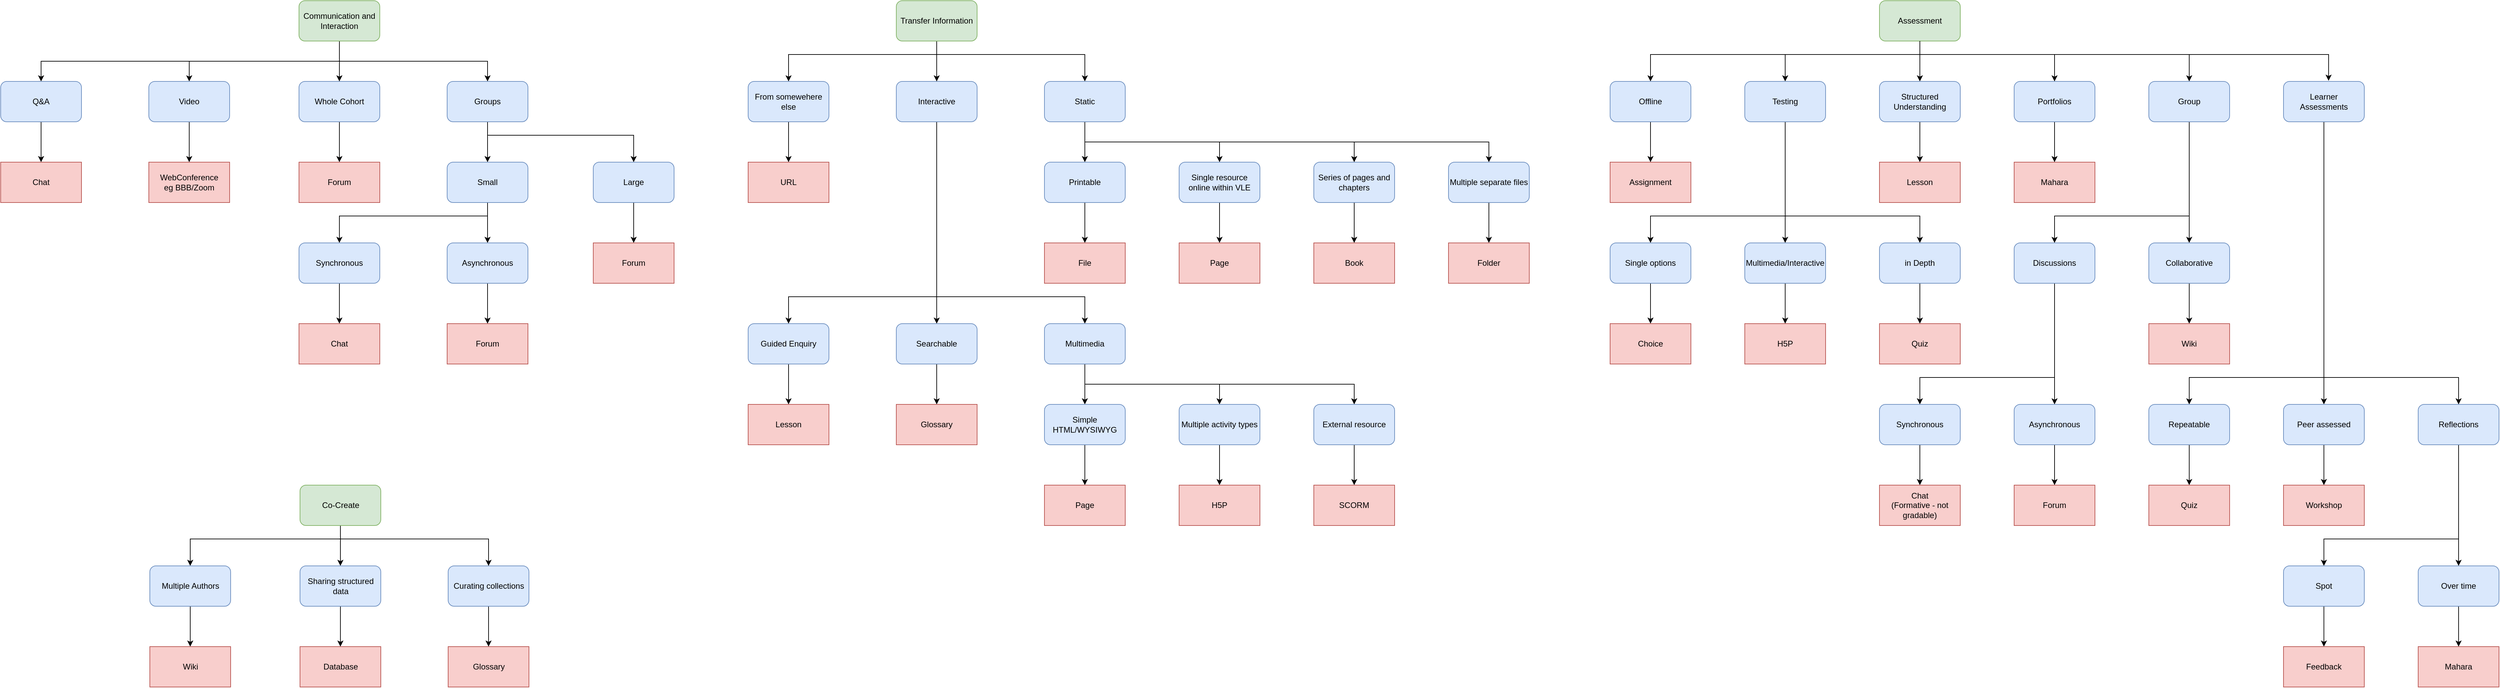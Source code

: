 <mxfile version="13.10.3" type="device"><diagram id="caxGBnw3Au_7Q0KF0SKI" name="Page-1"><mxGraphModel dx="3076" dy="767" grid="1" gridSize="10" guides="1" tooltips="1" connect="1" arrows="1" fold="1" page="1" pageScale="1" pageWidth="827" pageHeight="1169" math="0" shadow="0"><root><mxCell id="0"/><mxCell id="1" parent="0"/><mxCell id="j519aYbgZ7a0Gt_7eWzc-16" style="edgeStyle=orthogonalEdgeStyle;rounded=0;orthogonalLoop=1;jettySize=auto;html=1;exitX=0.5;exitY=1;exitDx=0;exitDy=0;startArrow=none;startFill=0;" parent="1" source="j519aYbgZ7a0Gt_7eWzc-1" target="j519aYbgZ7a0Gt_7eWzc-7" edge="1"><mxGeometry relative="1" as="geometry"><Array as="points"><mxPoint x="120" y="120"/><mxPoint x="340" y="120"/></Array></mxGeometry></mxCell><mxCell id="j519aYbgZ7a0Gt_7eWzc-1" value="Transfer Information" style="rounded=1;whiteSpace=wrap;html=1;fillColor=#d5e8d4;strokeColor=#82b366;" parent="1" vertex="1"><mxGeometry x="60" y="40" width="120" height="60" as="geometry"/></mxCell><mxCell id="QHvUVl3oAz6HZkV9klLc-1" style="edgeStyle=orthogonalEdgeStyle;rounded=0;orthogonalLoop=1;jettySize=auto;html=1;exitX=0.5;exitY=1;exitDx=0;exitDy=0;entryX=0.5;entryY=0;entryDx=0;entryDy=0;" edge="1" parent="1" source="j519aYbgZ7a0Gt_7eWzc-4" target="j519aYbgZ7a0Gt_7eWzc-91"><mxGeometry relative="1" as="geometry"/></mxCell><mxCell id="j519aYbgZ7a0Gt_7eWzc-4" value="Assessment" style="rounded=1;whiteSpace=wrap;html=1;fillColor=#d5e8d4;strokeColor=#82b366;" parent="1" vertex="1"><mxGeometry x="1520" y="40" width="120" height="60" as="geometry"/></mxCell><mxCell id="j519aYbgZ7a0Gt_7eWzc-12" style="edgeStyle=orthogonalEdgeStyle;rounded=0;orthogonalLoop=1;jettySize=auto;html=1;exitX=0.5;exitY=0;exitDx=0;exitDy=0;entryX=0.5;entryY=0;entryDx=0;entryDy=0;startArrow=classic;startFill=1;" parent="1" source="j519aYbgZ7a0Gt_7eWzc-9" target="j519aYbgZ7a0Gt_7eWzc-10" edge="1"><mxGeometry relative="1" as="geometry"><Array as="points"><mxPoint x="-100" y="480"/><mxPoint x="120" y="480"/></Array></mxGeometry></mxCell><mxCell id="j519aYbgZ7a0Gt_7eWzc-13" style="edgeStyle=orthogonalEdgeStyle;rounded=0;orthogonalLoop=1;jettySize=auto;html=1;exitX=0.5;exitY=1;exitDx=0;exitDy=0;entryX=0.5;entryY=0;entryDx=0;entryDy=0;" parent="1" source="j519aYbgZ7a0Gt_7eWzc-5" target="j519aYbgZ7a0Gt_7eWzc-11" edge="1"><mxGeometry relative="1" as="geometry"><Array as="points"><mxPoint x="120" y="480"/><mxPoint x="340" y="480"/></Array></mxGeometry></mxCell><mxCell id="j519aYbgZ7a0Gt_7eWzc-5" value="Interactive" style="rounded=1;whiteSpace=wrap;html=1;fillColor=#dae8fc;strokeColor=#6c8ebf;" parent="1" vertex="1"><mxGeometry x="60" y="160" width="120" height="60" as="geometry"/></mxCell><mxCell id="j519aYbgZ7a0Gt_7eWzc-14" style="edgeStyle=orthogonalEdgeStyle;rounded=0;orthogonalLoop=1;jettySize=auto;html=1;exitX=0.5;exitY=1;exitDx=0;exitDy=0;entryX=0.5;entryY=0;entryDx=0;entryDy=0;" parent="1" source="j519aYbgZ7a0Gt_7eWzc-6" target="j519aYbgZ7a0Gt_7eWzc-8" edge="1"><mxGeometry relative="1" as="geometry"/></mxCell><mxCell id="j519aYbgZ7a0Gt_7eWzc-15" style="edgeStyle=orthogonalEdgeStyle;rounded=0;orthogonalLoop=1;jettySize=auto;html=1;exitX=0.5;exitY=0;exitDx=0;exitDy=0;entryX=0.5;entryY=0;entryDx=0;entryDy=0;startArrow=classic;startFill=1;" parent="1" source="j519aYbgZ7a0Gt_7eWzc-6" target="j519aYbgZ7a0Gt_7eWzc-5" edge="1"><mxGeometry relative="1" as="geometry"><Array as="points"><mxPoint x="-100" y="120"/><mxPoint x="120" y="120"/></Array></mxGeometry></mxCell><mxCell id="j519aYbgZ7a0Gt_7eWzc-6" value="From somewehere else" style="rounded=1;whiteSpace=wrap;html=1;fillColor=#dae8fc;strokeColor=#6c8ebf;" parent="1" vertex="1"><mxGeometry x="-160" y="160" width="120" height="60" as="geometry"/></mxCell><mxCell id="j519aYbgZ7a0Gt_7eWzc-40" style="edgeStyle=orthogonalEdgeStyle;rounded=0;orthogonalLoop=1;jettySize=auto;html=1;exitX=0.5;exitY=1;exitDx=0;exitDy=0;entryX=0.5;entryY=0;entryDx=0;entryDy=0;startArrow=none;startFill=0;" parent="1" source="j519aYbgZ7a0Gt_7eWzc-7" target="j519aYbgZ7a0Gt_7eWzc-32" edge="1"><mxGeometry relative="1" as="geometry"/></mxCell><mxCell id="j519aYbgZ7a0Gt_7eWzc-42" style="edgeStyle=orthogonalEdgeStyle;rounded=0;orthogonalLoop=1;jettySize=auto;html=1;exitX=0.5;exitY=1;exitDx=0;exitDy=0;entryX=0.5;entryY=0;entryDx=0;entryDy=0;startArrow=none;startFill=0;" parent="1" source="j519aYbgZ7a0Gt_7eWzc-7" target="j519aYbgZ7a0Gt_7eWzc-35" edge="1"><mxGeometry relative="1" as="geometry"/></mxCell><mxCell id="j519aYbgZ7a0Gt_7eWzc-7" value="Static" style="rounded=1;whiteSpace=wrap;html=1;fillColor=#dae8fc;strokeColor=#6c8ebf;" parent="1" vertex="1"><mxGeometry x="280" y="160" width="120" height="60" as="geometry"/></mxCell><mxCell id="j519aYbgZ7a0Gt_7eWzc-8" value="URL" style="rounded=0;whiteSpace=wrap;html=1;fillColor=#f8cecc;strokeColor=#b85450;" parent="1" vertex="1"><mxGeometry x="-160" y="280" width="120" height="60" as="geometry"/></mxCell><mxCell id="j519aYbgZ7a0Gt_7eWzc-25" style="edgeStyle=orthogonalEdgeStyle;rounded=0;orthogonalLoop=1;jettySize=auto;html=1;exitX=0.5;exitY=1;exitDx=0;exitDy=0;entryX=0.5;entryY=0;entryDx=0;entryDy=0;startArrow=none;startFill=0;" parent="1" source="j519aYbgZ7a0Gt_7eWzc-9" target="j519aYbgZ7a0Gt_7eWzc-17" edge="1"><mxGeometry relative="1" as="geometry"/></mxCell><mxCell id="j519aYbgZ7a0Gt_7eWzc-9" value="Guided Enquiry" style="rounded=1;whiteSpace=wrap;html=1;fillColor=#dae8fc;strokeColor=#6c8ebf;" parent="1" vertex="1"><mxGeometry x="-160" y="520" width="120" height="60" as="geometry"/></mxCell><mxCell id="j519aYbgZ7a0Gt_7eWzc-26" style="edgeStyle=orthogonalEdgeStyle;rounded=0;orthogonalLoop=1;jettySize=auto;html=1;exitX=0.5;exitY=1;exitDx=0;exitDy=0;entryX=0.5;entryY=0;entryDx=0;entryDy=0;startArrow=none;startFill=0;" parent="1" source="j519aYbgZ7a0Gt_7eWzc-10" target="j519aYbgZ7a0Gt_7eWzc-18" edge="1"><mxGeometry relative="1" as="geometry"/></mxCell><mxCell id="j519aYbgZ7a0Gt_7eWzc-10" value="Searchable" style="rounded=1;whiteSpace=wrap;html=1;fillColor=#dae8fc;strokeColor=#6c8ebf;" parent="1" vertex="1"><mxGeometry x="60" y="520" width="120" height="60" as="geometry"/></mxCell><mxCell id="j519aYbgZ7a0Gt_7eWzc-27" style="edgeStyle=orthogonalEdgeStyle;rounded=0;orthogonalLoop=1;jettySize=auto;html=1;exitX=0.5;exitY=1;exitDx=0;exitDy=0;entryX=0.5;entryY=0;entryDx=0;entryDy=0;startArrow=none;startFill=0;" parent="1" source="j519aYbgZ7a0Gt_7eWzc-11" target="j519aYbgZ7a0Gt_7eWzc-21" edge="1"><mxGeometry relative="1" as="geometry"/></mxCell><mxCell id="j519aYbgZ7a0Gt_7eWzc-28" style="edgeStyle=orthogonalEdgeStyle;rounded=0;orthogonalLoop=1;jettySize=auto;html=1;exitX=0.5;exitY=0;exitDx=0;exitDy=0;entryX=0.5;entryY=0;entryDx=0;entryDy=0;startArrow=classic;startFill=1;" parent="1" source="j519aYbgZ7a0Gt_7eWzc-19" target="j519aYbgZ7a0Gt_7eWzc-20" edge="1"><mxGeometry relative="1" as="geometry"><Array as="points"><mxPoint x="340" y="610"/><mxPoint x="540" y="610"/></Array></mxGeometry></mxCell><mxCell id="j519aYbgZ7a0Gt_7eWzc-11" value="Multimedia" style="rounded=1;whiteSpace=wrap;html=1;fillColor=#dae8fc;strokeColor=#6c8ebf;" parent="1" vertex="1"><mxGeometry x="280" y="520" width="120" height="60" as="geometry"/></mxCell><mxCell id="j519aYbgZ7a0Gt_7eWzc-17" value="Lesson" style="rounded=0;whiteSpace=wrap;html=1;fillColor=#f8cecc;strokeColor=#b85450;" parent="1" vertex="1"><mxGeometry x="-160" y="640" width="120" height="60" as="geometry"/></mxCell><mxCell id="j519aYbgZ7a0Gt_7eWzc-18" value="Glossary" style="rounded=0;whiteSpace=wrap;html=1;fillColor=#f8cecc;strokeColor=#b85450;" parent="1" vertex="1"><mxGeometry x="60" y="640" width="120" height="60" as="geometry"/></mxCell><mxCell id="j519aYbgZ7a0Gt_7eWzc-29" style="edgeStyle=orthogonalEdgeStyle;rounded=0;orthogonalLoop=1;jettySize=auto;html=1;exitX=0.5;exitY=1;exitDx=0;exitDy=0;entryX=0.5;entryY=0;entryDx=0;entryDy=0;startArrow=none;startFill=0;" parent="1" source="j519aYbgZ7a0Gt_7eWzc-19" target="j519aYbgZ7a0Gt_7eWzc-23" edge="1"><mxGeometry relative="1" as="geometry"/></mxCell><mxCell id="j519aYbgZ7a0Gt_7eWzc-19" value="Simple HTML/WYSIWYG" style="rounded=1;whiteSpace=wrap;html=1;fillColor=#dae8fc;strokeColor=#6c8ebf;" parent="1" vertex="1"><mxGeometry x="280" y="640" width="120" height="60" as="geometry"/></mxCell><mxCell id="j519aYbgZ7a0Gt_7eWzc-30" style="edgeStyle=orthogonalEdgeStyle;rounded=0;orthogonalLoop=1;jettySize=auto;html=1;exitX=0.5;exitY=1;exitDx=0;exitDy=0;entryX=0.5;entryY=0;entryDx=0;entryDy=0;startArrow=none;startFill=0;" parent="1" source="j519aYbgZ7a0Gt_7eWzc-20" target="j519aYbgZ7a0Gt_7eWzc-24" edge="1"><mxGeometry relative="1" as="geometry"/></mxCell><mxCell id="j519aYbgZ7a0Gt_7eWzc-20" value="Multiple activity types" style="rounded=1;whiteSpace=wrap;html=1;fillColor=#dae8fc;strokeColor=#6c8ebf;" parent="1" vertex="1"><mxGeometry x="480" y="640" width="120" height="60" as="geometry"/></mxCell><mxCell id="j519aYbgZ7a0Gt_7eWzc-31" style="edgeStyle=orthogonalEdgeStyle;rounded=0;orthogonalLoop=1;jettySize=auto;html=1;exitX=0.5;exitY=1;exitDx=0;exitDy=0;entryX=0.5;entryY=0;entryDx=0;entryDy=0;startArrow=none;startFill=0;" parent="1" source="j519aYbgZ7a0Gt_7eWzc-21" target="j519aYbgZ7a0Gt_7eWzc-22" edge="1"><mxGeometry relative="1" as="geometry"/></mxCell><mxCell id="j519aYbgZ7a0Gt_7eWzc-21" value="External resource" style="rounded=1;whiteSpace=wrap;html=1;fillColor=#dae8fc;strokeColor=#6c8ebf;" parent="1" vertex="1"><mxGeometry x="680" y="640" width="120" height="60" as="geometry"/></mxCell><mxCell id="j519aYbgZ7a0Gt_7eWzc-22" value="SCORM" style="rounded=0;whiteSpace=wrap;html=1;fillColor=#f8cecc;strokeColor=#b85450;" parent="1" vertex="1"><mxGeometry x="680" y="760" width="120" height="60" as="geometry"/></mxCell><mxCell id="j519aYbgZ7a0Gt_7eWzc-23" value="Page" style="rounded=0;whiteSpace=wrap;html=1;fillColor=#f8cecc;strokeColor=#b85450;" parent="1" vertex="1"><mxGeometry x="280" y="760" width="120" height="60" as="geometry"/></mxCell><mxCell id="j519aYbgZ7a0Gt_7eWzc-24" value="H5P" style="rounded=0;whiteSpace=wrap;html=1;fillColor=#f8cecc;strokeColor=#b85450;" parent="1" vertex="1"><mxGeometry x="480" y="760" width="120" height="60" as="geometry"/></mxCell><mxCell id="j519aYbgZ7a0Gt_7eWzc-41" style="edgeStyle=orthogonalEdgeStyle;rounded=0;orthogonalLoop=1;jettySize=auto;html=1;exitX=0.5;exitY=1;exitDx=0;exitDy=0;entryX=0.5;entryY=0;entryDx=0;entryDy=0;startArrow=none;startFill=0;" parent="1" source="j519aYbgZ7a0Gt_7eWzc-32" target="j519aYbgZ7a0Gt_7eWzc-36" edge="1"><mxGeometry relative="1" as="geometry"/></mxCell><mxCell id="j519aYbgZ7a0Gt_7eWzc-32" value="Printable" style="rounded=1;whiteSpace=wrap;html=1;fillColor=#dae8fc;strokeColor=#6c8ebf;" parent="1" vertex="1"><mxGeometry x="280" y="280" width="120" height="60" as="geometry"/></mxCell><mxCell id="j519aYbgZ7a0Gt_7eWzc-43" style="edgeStyle=orthogonalEdgeStyle;rounded=0;orthogonalLoop=1;jettySize=auto;html=1;exitX=0.5;exitY=0;exitDx=0;exitDy=0;entryX=0.5;entryY=0;entryDx=0;entryDy=0;startArrow=classic;startFill=1;" parent="1" source="j519aYbgZ7a0Gt_7eWzc-33" target="j519aYbgZ7a0Gt_7eWzc-34" edge="1"><mxGeometry relative="1" as="geometry"><Array as="points"><mxPoint x="540" y="250"/><mxPoint x="740" y="250"/></Array></mxGeometry></mxCell><mxCell id="j519aYbgZ7a0Gt_7eWzc-44" style="edgeStyle=orthogonalEdgeStyle;rounded=0;orthogonalLoop=1;jettySize=auto;html=1;exitX=0.5;exitY=1;exitDx=0;exitDy=0;entryX=0.5;entryY=0;entryDx=0;entryDy=0;startArrow=none;startFill=0;" parent="1" source="j519aYbgZ7a0Gt_7eWzc-33" target="j519aYbgZ7a0Gt_7eWzc-37" edge="1"><mxGeometry relative="1" as="geometry"/></mxCell><mxCell id="j519aYbgZ7a0Gt_7eWzc-33" value="Single resource online within VLE" style="rounded=1;whiteSpace=wrap;html=1;fillColor=#dae8fc;strokeColor=#6c8ebf;" parent="1" vertex="1"><mxGeometry x="480" y="280" width="120" height="60" as="geometry"/></mxCell><mxCell id="j519aYbgZ7a0Gt_7eWzc-45" style="edgeStyle=orthogonalEdgeStyle;rounded=0;orthogonalLoop=1;jettySize=auto;html=1;exitX=0.5;exitY=1;exitDx=0;exitDy=0;entryX=0.5;entryY=0;entryDx=0;entryDy=0;startArrow=none;startFill=0;" parent="1" source="j519aYbgZ7a0Gt_7eWzc-34" target="j519aYbgZ7a0Gt_7eWzc-38" edge="1"><mxGeometry relative="1" as="geometry"/></mxCell><mxCell id="j519aYbgZ7a0Gt_7eWzc-34" value="Series of pages and chapters" style="rounded=1;whiteSpace=wrap;html=1;fillColor=#dae8fc;strokeColor=#6c8ebf;" parent="1" vertex="1"><mxGeometry x="680" y="280" width="120" height="60" as="geometry"/></mxCell><mxCell id="j519aYbgZ7a0Gt_7eWzc-46" style="edgeStyle=orthogonalEdgeStyle;rounded=0;orthogonalLoop=1;jettySize=auto;html=1;exitX=0.5;exitY=1;exitDx=0;exitDy=0;entryX=0.5;entryY=0;entryDx=0;entryDy=0;startArrow=none;startFill=0;" parent="1" source="j519aYbgZ7a0Gt_7eWzc-35" target="j519aYbgZ7a0Gt_7eWzc-39" edge="1"><mxGeometry relative="1" as="geometry"/></mxCell><mxCell id="j519aYbgZ7a0Gt_7eWzc-35" value="Multiple separate files" style="rounded=1;whiteSpace=wrap;html=1;fillColor=#dae8fc;strokeColor=#6c8ebf;" parent="1" vertex="1"><mxGeometry x="880" y="280" width="120" height="60" as="geometry"/></mxCell><mxCell id="j519aYbgZ7a0Gt_7eWzc-36" value="File" style="rounded=0;whiteSpace=wrap;html=1;fillColor=#f8cecc;strokeColor=#b85450;" parent="1" vertex="1"><mxGeometry x="280" y="400" width="120" height="60" as="geometry"/></mxCell><mxCell id="j519aYbgZ7a0Gt_7eWzc-37" value="Page" style="rounded=0;whiteSpace=wrap;html=1;fillColor=#f8cecc;strokeColor=#b85450;" parent="1" vertex="1"><mxGeometry x="480" y="400" width="120" height="60" as="geometry"/></mxCell><mxCell id="j519aYbgZ7a0Gt_7eWzc-38" value="Book" style="rounded=0;whiteSpace=wrap;html=1;fillColor=#f8cecc;strokeColor=#b85450;" parent="1" vertex="1"><mxGeometry x="680" y="400" width="120" height="60" as="geometry"/></mxCell><mxCell id="j519aYbgZ7a0Gt_7eWzc-39" value="Folder" style="rounded=0;whiteSpace=wrap;html=1;fillColor=#f8cecc;strokeColor=#b85450;" parent="1" vertex="1"><mxGeometry x="880" y="400" width="120" height="60" as="geometry"/></mxCell><mxCell id="j519aYbgZ7a0Gt_7eWzc-73" style="edgeStyle=orthogonalEdgeStyle;rounded=0;orthogonalLoop=1;jettySize=auto;html=1;exitX=0.5;exitY=1;exitDx=0;exitDy=0;entryX=0.5;entryY=0;entryDx=0;entryDy=0;startArrow=none;startFill=0;" parent="1" source="j519aYbgZ7a0Gt_7eWzc-47" target="j519aYbgZ7a0Gt_7eWzc-51" edge="1"><mxGeometry relative="1" as="geometry"/></mxCell><mxCell id="j519aYbgZ7a0Gt_7eWzc-74" style="edgeStyle=orthogonalEdgeStyle;rounded=0;orthogonalLoop=1;jettySize=auto;html=1;exitX=0.25;exitY=1;exitDx=0;exitDy=0;entryX=0.5;entryY=0;entryDx=0;entryDy=0;startArrow=none;startFill=0;" parent="1" source="j519aYbgZ7a0Gt_7eWzc-47" target="j519aYbgZ7a0Gt_7eWzc-48" edge="1"><mxGeometry relative="1" as="geometry"><Array as="points"><mxPoint x="-767" y="100"/><mxPoint x="-767" y="130"/><mxPoint x="-547" y="130"/></Array></mxGeometry></mxCell><mxCell id="j519aYbgZ7a0Gt_7eWzc-47" value="Communication and Interaction" style="rounded=1;whiteSpace=wrap;html=1;fillColor=#d5e8d4;strokeColor=#82b366;" parent="1" vertex="1"><mxGeometry x="-827" y="40" width="120" height="60" as="geometry"/></mxCell><mxCell id="j519aYbgZ7a0Gt_7eWzc-62" style="edgeStyle=orthogonalEdgeStyle;rounded=0;orthogonalLoop=1;jettySize=auto;html=1;exitX=0.5;exitY=1;exitDx=0;exitDy=0;entryX=0.5;entryY=0;entryDx=0;entryDy=0;startArrow=none;startFill=0;" parent="1" source="j519aYbgZ7a0Gt_7eWzc-48" target="j519aYbgZ7a0Gt_7eWzc-52" edge="1"><mxGeometry relative="1" as="geometry"/></mxCell><mxCell id="j519aYbgZ7a0Gt_7eWzc-63" style="edgeStyle=orthogonalEdgeStyle;rounded=0;orthogonalLoop=1;jettySize=auto;html=1;exitX=0.25;exitY=1;exitDx=0;exitDy=0;entryX=0.5;entryY=0;entryDx=0;entryDy=0;startArrow=none;startFill=0;" parent="1" source="j519aYbgZ7a0Gt_7eWzc-48" target="j519aYbgZ7a0Gt_7eWzc-53" edge="1"><mxGeometry relative="1" as="geometry"><Array as="points"><mxPoint x="-547" y="220"/><mxPoint x="-547" y="240"/><mxPoint x="-330" y="240"/></Array></mxGeometry></mxCell><mxCell id="j519aYbgZ7a0Gt_7eWzc-48" value="Groups" style="rounded=1;whiteSpace=wrap;html=1;fillColor=#dae8fc;strokeColor=#6c8ebf;" parent="1" vertex="1"><mxGeometry x="-607" y="160" width="120" height="60" as="geometry"/></mxCell><mxCell id="j519aYbgZ7a0Gt_7eWzc-65" style="edgeStyle=orthogonalEdgeStyle;rounded=0;orthogonalLoop=1;jettySize=auto;html=1;exitX=0.5;exitY=1;exitDx=0;exitDy=0;entryX=0.5;entryY=0;entryDx=0;entryDy=0;startArrow=none;startFill=0;" parent="1" source="j519aYbgZ7a0Gt_7eWzc-49" target="j519aYbgZ7a0Gt_7eWzc-64" edge="1"><mxGeometry relative="1" as="geometry"/></mxCell><mxCell id="j519aYbgZ7a0Gt_7eWzc-49" value="Whole Cohort" style="rounded=1;whiteSpace=wrap;html=1;fillColor=#dae8fc;strokeColor=#6c8ebf;" parent="1" vertex="1"><mxGeometry x="-827" y="160" width="120" height="60" as="geometry"/></mxCell><mxCell id="j519aYbgZ7a0Gt_7eWzc-72" style="edgeStyle=orthogonalEdgeStyle;rounded=0;orthogonalLoop=1;jettySize=auto;html=1;exitX=0.5;exitY=1;exitDx=0;exitDy=0;startArrow=none;startFill=0;" parent="1" source="j519aYbgZ7a0Gt_7eWzc-50" target="j519aYbgZ7a0Gt_7eWzc-71" edge="1"><mxGeometry relative="1" as="geometry"/></mxCell><mxCell id="j519aYbgZ7a0Gt_7eWzc-75" style="edgeStyle=orthogonalEdgeStyle;rounded=0;orthogonalLoop=1;jettySize=auto;html=1;exitX=0.5;exitY=0;exitDx=0;exitDy=0;entryX=0.5;entryY=0;entryDx=0;entryDy=0;startArrow=classic;startFill=1;" parent="1" source="j519aYbgZ7a0Gt_7eWzc-50" target="j519aYbgZ7a0Gt_7eWzc-49" edge="1"><mxGeometry relative="1" as="geometry"><Array as="points"><mxPoint x="-990" y="130"/><mxPoint x="-767" y="130"/></Array></mxGeometry></mxCell><mxCell id="j519aYbgZ7a0Gt_7eWzc-50" value="Video" style="rounded=1;whiteSpace=wrap;html=1;fillColor=#dae8fc;strokeColor=#6c8ebf;" parent="1" vertex="1"><mxGeometry x="-1050" y="160" width="120" height="60" as="geometry"/></mxCell><mxCell id="j519aYbgZ7a0Gt_7eWzc-69" style="edgeStyle=orthogonalEdgeStyle;rounded=0;orthogonalLoop=1;jettySize=auto;html=1;exitX=0.5;exitY=1;exitDx=0;exitDy=0;entryX=0.5;entryY=0;entryDx=0;entryDy=0;startArrow=none;startFill=0;" parent="1" source="j519aYbgZ7a0Gt_7eWzc-51" target="j519aYbgZ7a0Gt_7eWzc-68" edge="1"><mxGeometry relative="1" as="geometry"/></mxCell><mxCell id="j519aYbgZ7a0Gt_7eWzc-51" value="Q&amp;amp;A" style="rounded=1;whiteSpace=wrap;html=1;fillColor=#dae8fc;strokeColor=#6c8ebf;" parent="1" vertex="1"><mxGeometry x="-1270" y="160" width="120" height="60" as="geometry"/></mxCell><mxCell id="j519aYbgZ7a0Gt_7eWzc-60" style="edgeStyle=orthogonalEdgeStyle;rounded=0;orthogonalLoop=1;jettySize=auto;html=1;exitX=0.5;exitY=1;exitDx=0;exitDy=0;entryX=0.5;entryY=0;entryDx=0;entryDy=0;startArrow=none;startFill=0;" parent="1" source="j519aYbgZ7a0Gt_7eWzc-52" target="j519aYbgZ7a0Gt_7eWzc-55" edge="1"><mxGeometry relative="1" as="geometry"><Array as="points"><mxPoint x="-547" y="360"/><mxPoint x="-767" y="360"/></Array></mxGeometry></mxCell><mxCell id="j519aYbgZ7a0Gt_7eWzc-61" style="edgeStyle=orthogonalEdgeStyle;rounded=0;orthogonalLoop=1;jettySize=auto;html=1;exitX=0.75;exitY=1;exitDx=0;exitDy=0;entryX=0.5;entryY=0;entryDx=0;entryDy=0;startArrow=none;startFill=0;" parent="1" source="j519aYbgZ7a0Gt_7eWzc-52" target="j519aYbgZ7a0Gt_7eWzc-54" edge="1"><mxGeometry relative="1" as="geometry"><Array as="points"><mxPoint x="-547" y="340"/></Array></mxGeometry></mxCell><mxCell id="j519aYbgZ7a0Gt_7eWzc-52" value="Small" style="rounded=1;whiteSpace=wrap;html=1;fillColor=#dae8fc;strokeColor=#6c8ebf;" parent="1" vertex="1"><mxGeometry x="-607" y="280" width="120" height="60" as="geometry"/></mxCell><mxCell id="j519aYbgZ7a0Gt_7eWzc-67" style="edgeStyle=orthogonalEdgeStyle;rounded=0;orthogonalLoop=1;jettySize=auto;html=1;exitX=0.5;exitY=1;exitDx=0;exitDy=0;entryX=0.5;entryY=0;entryDx=0;entryDy=0;startArrow=none;startFill=0;" parent="1" source="j519aYbgZ7a0Gt_7eWzc-53" target="j519aYbgZ7a0Gt_7eWzc-66" edge="1"><mxGeometry relative="1" as="geometry"/></mxCell><mxCell id="j519aYbgZ7a0Gt_7eWzc-53" value="Large" style="rounded=1;whiteSpace=wrap;html=1;fillColor=#dae8fc;strokeColor=#6c8ebf;" parent="1" vertex="1"><mxGeometry x="-390" y="280" width="120" height="60" as="geometry"/></mxCell><mxCell id="j519aYbgZ7a0Gt_7eWzc-59" style="edgeStyle=orthogonalEdgeStyle;rounded=0;orthogonalLoop=1;jettySize=auto;html=1;exitX=0.5;exitY=1;exitDx=0;exitDy=0;startArrow=none;startFill=0;" parent="1" source="j519aYbgZ7a0Gt_7eWzc-54" edge="1"><mxGeometry relative="1" as="geometry"><mxPoint x="-547" y="520" as="targetPoint"/></mxGeometry></mxCell><mxCell id="j519aYbgZ7a0Gt_7eWzc-54" value="Asynchronous" style="rounded=1;whiteSpace=wrap;html=1;fillColor=#dae8fc;strokeColor=#6c8ebf;" parent="1" vertex="1"><mxGeometry x="-607" y="400" width="120" height="60" as="geometry"/></mxCell><mxCell id="j519aYbgZ7a0Gt_7eWzc-76" style="edgeStyle=orthogonalEdgeStyle;rounded=0;orthogonalLoop=1;jettySize=auto;html=1;exitX=0.5;exitY=1;exitDx=0;exitDy=0;entryX=0.5;entryY=0;entryDx=0;entryDy=0;startArrow=none;startFill=0;" parent="1" source="j519aYbgZ7a0Gt_7eWzc-55" target="j519aYbgZ7a0Gt_7eWzc-57" edge="1"><mxGeometry relative="1" as="geometry"/></mxCell><mxCell id="j519aYbgZ7a0Gt_7eWzc-55" value="Synchronous" style="rounded=1;whiteSpace=wrap;html=1;fillColor=#dae8fc;strokeColor=#6c8ebf;" parent="1" vertex="1"><mxGeometry x="-827" y="400" width="120" height="60" as="geometry"/></mxCell><mxCell id="j519aYbgZ7a0Gt_7eWzc-56" value="Forum" style="rounded=0;whiteSpace=wrap;html=1;fillColor=#f8cecc;strokeColor=#b85450;" parent="1" vertex="1"><mxGeometry x="-607" y="520" width="120" height="60" as="geometry"/></mxCell><mxCell id="j519aYbgZ7a0Gt_7eWzc-57" value="Chat" style="rounded=0;whiteSpace=wrap;html=1;fillColor=#f8cecc;strokeColor=#b85450;" parent="1" vertex="1"><mxGeometry x="-827" y="520" width="120" height="60" as="geometry"/></mxCell><mxCell id="j519aYbgZ7a0Gt_7eWzc-64" value="Forum" style="rounded=0;whiteSpace=wrap;html=1;fillColor=#f8cecc;strokeColor=#b85450;" parent="1" vertex="1"><mxGeometry x="-827" y="280" width="120" height="60" as="geometry"/></mxCell><mxCell id="j519aYbgZ7a0Gt_7eWzc-66" value="Forum" style="rounded=0;whiteSpace=wrap;html=1;fillColor=#f8cecc;strokeColor=#b85450;" parent="1" vertex="1"><mxGeometry x="-390" y="400" width="120" height="60" as="geometry"/></mxCell><mxCell id="j519aYbgZ7a0Gt_7eWzc-68" value="Chat" style="rounded=0;whiteSpace=wrap;html=1;fillColor=#f8cecc;strokeColor=#b85450;" parent="1" vertex="1"><mxGeometry x="-1270" y="280" width="120" height="60" as="geometry"/></mxCell><mxCell id="j519aYbgZ7a0Gt_7eWzc-71" value="WebConference&lt;br&gt;eg BBB/Zoom" style="rounded=0;whiteSpace=wrap;html=1;fillColor=#f8cecc;strokeColor=#b85450;" parent="1" vertex="1"><mxGeometry x="-1050" y="280" width="120" height="60" as="geometry"/></mxCell><mxCell id="j519aYbgZ7a0Gt_7eWzc-84" style="edgeStyle=orthogonalEdgeStyle;rounded=0;orthogonalLoop=1;jettySize=auto;html=1;exitX=0.5;exitY=1;exitDx=0;exitDy=0;entryX=0.5;entryY=0;entryDx=0;entryDy=0;startArrow=none;startFill=0;" parent="1" source="j519aYbgZ7a0Gt_7eWzc-77" target="j519aYbgZ7a0Gt_7eWzc-79" edge="1"><mxGeometry relative="1" as="geometry"/></mxCell><mxCell id="j519aYbgZ7a0Gt_7eWzc-77" value="Co-Create" style="rounded=1;whiteSpace=wrap;html=1;fillColor=#d5e8d4;strokeColor=#82b366;" parent="1" vertex="1"><mxGeometry x="-825.5" y="760" width="120" height="60" as="geometry"/></mxCell><mxCell id="j519aYbgZ7a0Gt_7eWzc-88" style="edgeStyle=orthogonalEdgeStyle;rounded=0;orthogonalLoop=1;jettySize=auto;html=1;exitX=0.5;exitY=1;exitDx=0;exitDy=0;entryX=0.5;entryY=0;entryDx=0;entryDy=0;startArrow=none;startFill=0;" parent="1" source="j519aYbgZ7a0Gt_7eWzc-78" target="j519aYbgZ7a0Gt_7eWzc-83" edge="1"><mxGeometry relative="1" as="geometry"/></mxCell><mxCell id="j519aYbgZ7a0Gt_7eWzc-78" value="Curating collections" style="rounded=1;whiteSpace=wrap;html=1;fillColor=#dae8fc;strokeColor=#6c8ebf;" parent="1" vertex="1"><mxGeometry x="-605.5" y="880" width="120" height="60" as="geometry"/></mxCell><mxCell id="j519aYbgZ7a0Gt_7eWzc-87" style="edgeStyle=orthogonalEdgeStyle;rounded=0;orthogonalLoop=1;jettySize=auto;html=1;exitX=0.5;exitY=1;exitDx=0;exitDy=0;entryX=0.5;entryY=0;entryDx=0;entryDy=0;startArrow=none;startFill=0;" parent="1" source="j519aYbgZ7a0Gt_7eWzc-79" target="j519aYbgZ7a0Gt_7eWzc-81" edge="1"><mxGeometry relative="1" as="geometry"/></mxCell><mxCell id="j519aYbgZ7a0Gt_7eWzc-79" value="Sharing structured data" style="rounded=1;whiteSpace=wrap;html=1;fillColor=#dae8fc;strokeColor=#6c8ebf;" parent="1" vertex="1"><mxGeometry x="-825.5" y="880" width="120" height="60" as="geometry"/></mxCell><mxCell id="j519aYbgZ7a0Gt_7eWzc-85" style="edgeStyle=orthogonalEdgeStyle;rounded=0;orthogonalLoop=1;jettySize=auto;html=1;exitX=0.5;exitY=0;exitDx=0;exitDy=0;entryX=0.5;entryY=0;entryDx=0;entryDy=0;startArrow=classic;startFill=1;" parent="1" source="j519aYbgZ7a0Gt_7eWzc-80" target="j519aYbgZ7a0Gt_7eWzc-78" edge="1"><mxGeometry relative="1" as="geometry"><Array as="points"><mxPoint x="-988.5" y="840"/><mxPoint x="-545.5" y="840"/></Array></mxGeometry></mxCell><mxCell id="j519aYbgZ7a0Gt_7eWzc-86" style="edgeStyle=orthogonalEdgeStyle;rounded=0;orthogonalLoop=1;jettySize=auto;html=1;exitX=0.5;exitY=1;exitDx=0;exitDy=0;entryX=0.5;entryY=0;entryDx=0;entryDy=0;startArrow=none;startFill=0;" parent="1" source="j519aYbgZ7a0Gt_7eWzc-80" target="j519aYbgZ7a0Gt_7eWzc-82" edge="1"><mxGeometry relative="1" as="geometry"/></mxCell><mxCell id="j519aYbgZ7a0Gt_7eWzc-80" value="Multiple Authors" style="rounded=1;whiteSpace=wrap;html=1;fillColor=#dae8fc;strokeColor=#6c8ebf;" parent="1" vertex="1"><mxGeometry x="-1048.5" y="880" width="120" height="60" as="geometry"/></mxCell><mxCell id="j519aYbgZ7a0Gt_7eWzc-81" value="Database" style="rounded=0;whiteSpace=wrap;html=1;fillColor=#f8cecc;strokeColor=#b85450;" parent="1" vertex="1"><mxGeometry x="-825.5" y="1000" width="120" height="60" as="geometry"/></mxCell><mxCell id="j519aYbgZ7a0Gt_7eWzc-82" value="Wiki" style="rounded=0;whiteSpace=wrap;html=1;fillColor=#f8cecc;strokeColor=#b85450;" parent="1" vertex="1"><mxGeometry x="-1048.5" y="1000" width="120" height="60" as="geometry"/></mxCell><mxCell id="j519aYbgZ7a0Gt_7eWzc-83" value="Glossary" style="rounded=0;whiteSpace=wrap;html=1;fillColor=#f8cecc;strokeColor=#b85450;" parent="1" vertex="1"><mxGeometry x="-605.5" y="1000" width="120" height="60" as="geometry"/></mxCell><mxCell id="j519aYbgZ7a0Gt_7eWzc-101" style="edgeStyle=orthogonalEdgeStyle;rounded=0;orthogonalLoop=1;jettySize=auto;html=1;exitX=0.5;exitY=1;exitDx=0;exitDy=0;entryX=0.5;entryY=0;entryDx=0;entryDy=0;startArrow=none;startFill=0;" parent="1" source="j519aYbgZ7a0Gt_7eWzc-89" target="j519aYbgZ7a0Gt_7eWzc-95" edge="1"><mxGeometry relative="1" as="geometry"/></mxCell><mxCell id="QHvUVl3oAz6HZkV9klLc-2" style="edgeStyle=orthogonalEdgeStyle;rounded=0;orthogonalLoop=1;jettySize=auto;html=1;exitX=0.5;exitY=0;exitDx=0;exitDy=0;entryX=0.558;entryY=-0.017;entryDx=0;entryDy=0;entryPerimeter=0;startArrow=classic;startFill=1;" edge="1" parent="1" source="j519aYbgZ7a0Gt_7eWzc-89" target="j519aYbgZ7a0Gt_7eWzc-94"><mxGeometry relative="1" as="geometry"><Array as="points"><mxPoint x="1180" y="120"/><mxPoint x="2187" y="120"/></Array></mxGeometry></mxCell><mxCell id="j519aYbgZ7a0Gt_7eWzc-89" value="Offline" style="rounded=1;whiteSpace=wrap;html=1;fillColor=#dae8fc;strokeColor=#6c8ebf;" parent="1" vertex="1"><mxGeometry x="1120" y="160" width="120" height="60" as="geometry"/></mxCell><mxCell id="j519aYbgZ7a0Gt_7eWzc-99" style="edgeStyle=orthogonalEdgeStyle;rounded=0;orthogonalLoop=1;jettySize=auto;html=1;exitX=0.5;exitY=1;exitDx=0;exitDy=0;entryX=0.5;entryY=0;entryDx=0;entryDy=0;startArrow=none;startFill=0;" parent="1" source="j519aYbgZ7a0Gt_7eWzc-90" target="j519aYbgZ7a0Gt_7eWzc-97" edge="1"><mxGeometry relative="1" as="geometry"/></mxCell><mxCell id="QHvUVl3oAz6HZkV9klLc-3" style="edgeStyle=orthogonalEdgeStyle;rounded=0;orthogonalLoop=1;jettySize=auto;html=1;exitX=0.5;exitY=0;exitDx=0;exitDy=0;entryX=0.5;entryY=0;entryDx=0;entryDy=0;startArrow=classic;startFill=1;" edge="1" parent="1" source="j519aYbgZ7a0Gt_7eWzc-90" target="j519aYbgZ7a0Gt_7eWzc-93"><mxGeometry relative="1" as="geometry"><Array as="points"><mxPoint x="1380" y="120"/><mxPoint x="1980" y="120"/></Array></mxGeometry></mxCell><mxCell id="j519aYbgZ7a0Gt_7eWzc-90" value="Testing" style="rounded=1;whiteSpace=wrap;html=1;fillColor=#dae8fc;strokeColor=#6c8ebf;" parent="1" vertex="1"><mxGeometry x="1320" y="160" width="120" height="60" as="geometry"/></mxCell><mxCell id="j519aYbgZ7a0Gt_7eWzc-103" style="edgeStyle=orthogonalEdgeStyle;rounded=0;orthogonalLoop=1;jettySize=auto;html=1;exitX=0.5;exitY=1;exitDx=0;exitDy=0;entryX=0.5;entryY=0;entryDx=0;entryDy=0;startArrow=none;startFill=0;" parent="1" source="j519aYbgZ7a0Gt_7eWzc-91" target="j519aYbgZ7a0Gt_7eWzc-102" edge="1"><mxGeometry relative="1" as="geometry"/></mxCell><mxCell id="j519aYbgZ7a0Gt_7eWzc-91" value="Structured&lt;br&gt;Understanding" style="rounded=1;whiteSpace=wrap;html=1;fillColor=#dae8fc;strokeColor=#6c8ebf;" parent="1" vertex="1"><mxGeometry x="1520" y="160" width="120" height="60" as="geometry"/></mxCell><mxCell id="j519aYbgZ7a0Gt_7eWzc-105" style="edgeStyle=orthogonalEdgeStyle;rounded=0;orthogonalLoop=1;jettySize=auto;html=1;exitX=0.5;exitY=1;exitDx=0;exitDy=0;entryX=0.5;entryY=0;entryDx=0;entryDy=0;startArrow=none;startFill=0;" parent="1" source="j519aYbgZ7a0Gt_7eWzc-92" target="j519aYbgZ7a0Gt_7eWzc-104" edge="1"><mxGeometry relative="1" as="geometry"/></mxCell><mxCell id="QHvUVl3oAz6HZkV9klLc-5" style="edgeStyle=orthogonalEdgeStyle;rounded=0;orthogonalLoop=1;jettySize=auto;html=1;exitX=0.5;exitY=0;exitDx=0;exitDy=0;entryX=0.5;entryY=1;entryDx=0;entryDy=0;startArrow=classic;startFill=1;endArrow=none;endFill=0;" edge="1" parent="1" source="j519aYbgZ7a0Gt_7eWzc-92" target="j519aYbgZ7a0Gt_7eWzc-4"><mxGeometry relative="1" as="geometry"><Array as="points"><mxPoint x="1780" y="120"/><mxPoint x="1580" y="120"/></Array></mxGeometry></mxCell><mxCell id="j519aYbgZ7a0Gt_7eWzc-92" value="Portfolios" style="rounded=1;whiteSpace=wrap;html=1;fillColor=#dae8fc;strokeColor=#6c8ebf;" parent="1" vertex="1"><mxGeometry x="1720" y="160" width="120" height="60" as="geometry"/></mxCell><mxCell id="j519aYbgZ7a0Gt_7eWzc-109" style="edgeStyle=orthogonalEdgeStyle;rounded=0;orthogonalLoop=1;jettySize=auto;html=1;exitX=0.5;exitY=1;exitDx=0;exitDy=0;entryX=0.5;entryY=0;entryDx=0;entryDy=0;startArrow=none;startFill=0;" parent="1" source="j519aYbgZ7a0Gt_7eWzc-93" target="j519aYbgZ7a0Gt_7eWzc-107" edge="1"><mxGeometry relative="1" as="geometry"/></mxCell><mxCell id="j519aYbgZ7a0Gt_7eWzc-110" style="edgeStyle=orthogonalEdgeStyle;rounded=0;orthogonalLoop=1;jettySize=auto;html=1;exitX=0.75;exitY=1;exitDx=0;exitDy=0;entryX=0.5;entryY=0;entryDx=0;entryDy=0;startArrow=none;startFill=0;" parent="1" source="j519aYbgZ7a0Gt_7eWzc-93" target="j519aYbgZ7a0Gt_7eWzc-108" edge="1"><mxGeometry relative="1" as="geometry"><Array as="points"><mxPoint x="1980" y="220"/><mxPoint x="1980" y="360"/><mxPoint x="1780" y="360"/></Array></mxGeometry></mxCell><mxCell id="j519aYbgZ7a0Gt_7eWzc-93" value="Group" style="rounded=1;whiteSpace=wrap;html=1;fillColor=#dae8fc;strokeColor=#6c8ebf;" parent="1" vertex="1"><mxGeometry x="1920" y="160" width="120" height="60" as="geometry"/></mxCell><mxCell id="j519aYbgZ7a0Gt_7eWzc-130" style="edgeStyle=orthogonalEdgeStyle;rounded=0;orthogonalLoop=1;jettySize=auto;html=1;exitX=0.5;exitY=1;exitDx=0;exitDy=0;entryX=0.5;entryY=0;entryDx=0;entryDy=0;startArrow=none;startFill=0;" parent="1" source="j519aYbgZ7a0Gt_7eWzc-94" target="j519aYbgZ7a0Gt_7eWzc-128" edge="1"><mxGeometry relative="1" as="geometry"/></mxCell><mxCell id="j519aYbgZ7a0Gt_7eWzc-94" value="Learner&lt;br&gt;Assessments" style="rounded=1;whiteSpace=wrap;html=1;fillColor=#dae8fc;strokeColor=#6c8ebf;" parent="1" vertex="1"><mxGeometry x="2120" y="160" width="120" height="60" as="geometry"/></mxCell><mxCell id="j519aYbgZ7a0Gt_7eWzc-95" value="Assignment" style="rounded=0;whiteSpace=wrap;html=1;fillColor=#f8cecc;strokeColor=#b85450;" parent="1" vertex="1"><mxGeometry x="1120" y="280" width="120" height="60" as="geometry"/></mxCell><mxCell id="j519aYbgZ7a0Gt_7eWzc-100" style="edgeStyle=orthogonalEdgeStyle;rounded=0;orthogonalLoop=1;jettySize=auto;html=1;exitX=0.5;exitY=0;exitDx=0;exitDy=0;entryX=0.5;entryY=0;entryDx=0;entryDy=0;startArrow=classic;startFill=1;" parent="1" source="j519aYbgZ7a0Gt_7eWzc-96" target="j519aYbgZ7a0Gt_7eWzc-98" edge="1"><mxGeometry relative="1" as="geometry"><Array as="points"><mxPoint x="1180" y="360"/><mxPoint x="1580" y="360"/></Array></mxGeometry></mxCell><mxCell id="j519aYbgZ7a0Gt_7eWzc-125" style="edgeStyle=orthogonalEdgeStyle;rounded=0;orthogonalLoop=1;jettySize=auto;html=1;exitX=0.5;exitY=1;exitDx=0;exitDy=0;entryX=0.5;entryY=0;entryDx=0;entryDy=0;startArrow=none;startFill=0;" parent="1" source="j519aYbgZ7a0Gt_7eWzc-96" target="j519aYbgZ7a0Gt_7eWzc-121" edge="1"><mxGeometry relative="1" as="geometry"/></mxCell><mxCell id="j519aYbgZ7a0Gt_7eWzc-96" value="Single options" style="rounded=1;whiteSpace=wrap;html=1;fillColor=#dae8fc;strokeColor=#6c8ebf;" parent="1" vertex="1"><mxGeometry x="1120" y="400" width="120" height="60" as="geometry"/></mxCell><mxCell id="j519aYbgZ7a0Gt_7eWzc-126" style="edgeStyle=orthogonalEdgeStyle;rounded=0;orthogonalLoop=1;jettySize=auto;html=1;exitX=0.5;exitY=1;exitDx=0;exitDy=0;entryX=0.5;entryY=0;entryDx=0;entryDy=0;startArrow=none;startFill=0;" parent="1" source="j519aYbgZ7a0Gt_7eWzc-97" target="j519aYbgZ7a0Gt_7eWzc-122" edge="1"><mxGeometry relative="1" as="geometry"/></mxCell><mxCell id="j519aYbgZ7a0Gt_7eWzc-97" value="Multimedia/Interactive" style="rounded=1;whiteSpace=wrap;html=1;fillColor=#dae8fc;strokeColor=#6c8ebf;" parent="1" vertex="1"><mxGeometry x="1320" y="400" width="120" height="60" as="geometry"/></mxCell><mxCell id="j519aYbgZ7a0Gt_7eWzc-124" style="edgeStyle=orthogonalEdgeStyle;rounded=0;orthogonalLoop=1;jettySize=auto;html=1;exitX=0.5;exitY=1;exitDx=0;exitDy=0;entryX=0.5;entryY=0;entryDx=0;entryDy=0;startArrow=none;startFill=0;" parent="1" source="j519aYbgZ7a0Gt_7eWzc-98" target="j519aYbgZ7a0Gt_7eWzc-123" edge="1"><mxGeometry relative="1" as="geometry"/></mxCell><mxCell id="j519aYbgZ7a0Gt_7eWzc-98" value="in Depth" style="rounded=1;whiteSpace=wrap;html=1;fillColor=#dae8fc;strokeColor=#6c8ebf;" parent="1" vertex="1"><mxGeometry x="1520" y="400" width="120" height="60" as="geometry"/></mxCell><mxCell id="j519aYbgZ7a0Gt_7eWzc-102" value="Lesson" style="rounded=0;whiteSpace=wrap;html=1;fillColor=#f8cecc;strokeColor=#b85450;" parent="1" vertex="1"><mxGeometry x="1520" y="280" width="120" height="60" as="geometry"/></mxCell><mxCell id="j519aYbgZ7a0Gt_7eWzc-104" value="Mahara" style="rounded=0;whiteSpace=wrap;html=1;fillColor=#f8cecc;strokeColor=#b85450;" parent="1" vertex="1"><mxGeometry x="1720" y="280" width="120" height="60" as="geometry"/></mxCell><mxCell id="j519aYbgZ7a0Gt_7eWzc-120" style="edgeStyle=orthogonalEdgeStyle;rounded=0;orthogonalLoop=1;jettySize=auto;html=1;exitX=0.5;exitY=1;exitDx=0;exitDy=0;entryX=0.5;entryY=0;entryDx=0;entryDy=0;startArrow=none;startFill=0;" parent="1" source="j519aYbgZ7a0Gt_7eWzc-107" target="j519aYbgZ7a0Gt_7eWzc-119" edge="1"><mxGeometry relative="1" as="geometry"/></mxCell><mxCell id="j519aYbgZ7a0Gt_7eWzc-107" value="Collaborative" style="rounded=1;whiteSpace=wrap;html=1;fillColor=#dae8fc;strokeColor=#6c8ebf;" parent="1" vertex="1"><mxGeometry x="1920" y="400" width="120" height="60" as="geometry"/></mxCell><mxCell id="j519aYbgZ7a0Gt_7eWzc-113" style="edgeStyle=orthogonalEdgeStyle;rounded=0;orthogonalLoop=1;jettySize=auto;html=1;exitX=0.5;exitY=1;exitDx=0;exitDy=0;entryX=0.5;entryY=0;entryDx=0;entryDy=0;startArrow=none;startFill=0;" parent="1" source="j519aYbgZ7a0Gt_7eWzc-108" target="j519aYbgZ7a0Gt_7eWzc-112" edge="1"><mxGeometry relative="1" as="geometry"><Array as="points"><mxPoint x="1780" y="600"/><mxPoint x="1580" y="600"/></Array></mxGeometry></mxCell><mxCell id="j519aYbgZ7a0Gt_7eWzc-114" style="edgeStyle=orthogonalEdgeStyle;rounded=0;orthogonalLoop=1;jettySize=auto;html=1;exitX=0.75;exitY=1;exitDx=0;exitDy=0;entryX=0.5;entryY=0;entryDx=0;entryDy=0;startArrow=none;startFill=0;" parent="1" source="j519aYbgZ7a0Gt_7eWzc-108" target="j519aYbgZ7a0Gt_7eWzc-111" edge="1"><mxGeometry relative="1" as="geometry"><Array as="points"><mxPoint x="1780" y="460"/></Array></mxGeometry></mxCell><mxCell id="j519aYbgZ7a0Gt_7eWzc-108" value="Discussions" style="rounded=1;whiteSpace=wrap;html=1;fillColor=#dae8fc;strokeColor=#6c8ebf;" parent="1" vertex="1"><mxGeometry x="1720" y="400" width="120" height="60" as="geometry"/></mxCell><mxCell id="j519aYbgZ7a0Gt_7eWzc-118" style="edgeStyle=orthogonalEdgeStyle;rounded=0;orthogonalLoop=1;jettySize=auto;html=1;exitX=0.5;exitY=1;exitDx=0;exitDy=0;entryX=0.5;entryY=0;entryDx=0;entryDy=0;startArrow=none;startFill=0;" parent="1" source="j519aYbgZ7a0Gt_7eWzc-111" target="j519aYbgZ7a0Gt_7eWzc-116" edge="1"><mxGeometry relative="1" as="geometry"/></mxCell><mxCell id="j519aYbgZ7a0Gt_7eWzc-111" value="Asynchronous" style="rounded=1;whiteSpace=wrap;html=1;fillColor=#dae8fc;strokeColor=#6c8ebf;" parent="1" vertex="1"><mxGeometry x="1720" y="640" width="120" height="60" as="geometry"/></mxCell><mxCell id="j519aYbgZ7a0Gt_7eWzc-117" style="edgeStyle=orthogonalEdgeStyle;rounded=0;orthogonalLoop=1;jettySize=auto;html=1;exitX=0.5;exitY=1;exitDx=0;exitDy=0;entryX=0.5;entryY=0;entryDx=0;entryDy=0;startArrow=none;startFill=0;" parent="1" source="j519aYbgZ7a0Gt_7eWzc-112" target="j519aYbgZ7a0Gt_7eWzc-115" edge="1"><mxGeometry relative="1" as="geometry"/></mxCell><mxCell id="j519aYbgZ7a0Gt_7eWzc-112" value="Synchronous" style="rounded=1;whiteSpace=wrap;html=1;fillColor=#dae8fc;strokeColor=#6c8ebf;" parent="1" vertex="1"><mxGeometry x="1520" y="640" width="120" height="60" as="geometry"/></mxCell><mxCell id="j519aYbgZ7a0Gt_7eWzc-115" value="Chat&lt;br&gt;(Formative - not gradable)" style="rounded=0;whiteSpace=wrap;html=1;fillColor=#f8cecc;strokeColor=#b85450;" parent="1" vertex="1"><mxGeometry x="1520" y="760" width="120" height="60" as="geometry"/></mxCell><mxCell id="j519aYbgZ7a0Gt_7eWzc-116" value="Forum" style="rounded=0;whiteSpace=wrap;html=1;fillColor=#f8cecc;strokeColor=#b85450;" parent="1" vertex="1"><mxGeometry x="1720" y="760" width="120" height="60" as="geometry"/></mxCell><mxCell id="j519aYbgZ7a0Gt_7eWzc-119" value="Wiki" style="rounded=0;whiteSpace=wrap;html=1;fillColor=#f8cecc;strokeColor=#b85450;" parent="1" vertex="1"><mxGeometry x="1920" y="520" width="120" height="60" as="geometry"/></mxCell><mxCell id="j519aYbgZ7a0Gt_7eWzc-121" value="Choice" style="rounded=0;whiteSpace=wrap;html=1;fillColor=#f8cecc;strokeColor=#b85450;" parent="1" vertex="1"><mxGeometry x="1120" y="520" width="120" height="60" as="geometry"/></mxCell><mxCell id="j519aYbgZ7a0Gt_7eWzc-122" value="H5P" style="rounded=0;whiteSpace=wrap;html=1;fillColor=#f8cecc;strokeColor=#b85450;" parent="1" vertex="1"><mxGeometry x="1320" y="520" width="120" height="60" as="geometry"/></mxCell><mxCell id="j519aYbgZ7a0Gt_7eWzc-123" value="Quiz" style="rounded=0;whiteSpace=wrap;html=1;fillColor=#f8cecc;strokeColor=#b85450;" parent="1" vertex="1"><mxGeometry x="1520" y="520" width="120" height="60" as="geometry"/></mxCell><mxCell id="j519aYbgZ7a0Gt_7eWzc-131" style="edgeStyle=orthogonalEdgeStyle;rounded=0;orthogonalLoop=1;jettySize=auto;html=1;exitX=0.5;exitY=0;exitDx=0;exitDy=0;entryX=0.5;entryY=0;entryDx=0;entryDy=0;startArrow=classic;startFill=1;" parent="1" source="j519aYbgZ7a0Gt_7eWzc-127" target="j519aYbgZ7a0Gt_7eWzc-129" edge="1"><mxGeometry relative="1" as="geometry"><Array as="points"><mxPoint x="1980" y="600"/><mxPoint x="2380" y="600"/></Array></mxGeometry></mxCell><mxCell id="j519aYbgZ7a0Gt_7eWzc-138" style="edgeStyle=orthogonalEdgeStyle;rounded=0;orthogonalLoop=1;jettySize=auto;html=1;exitX=0.5;exitY=1;exitDx=0;exitDy=0;entryX=0.5;entryY=0;entryDx=0;entryDy=0;startArrow=none;startFill=0;" parent="1" source="j519aYbgZ7a0Gt_7eWzc-127" target="j519aYbgZ7a0Gt_7eWzc-132" edge="1"><mxGeometry relative="1" as="geometry"/></mxCell><mxCell id="j519aYbgZ7a0Gt_7eWzc-127" value="Repeatable" style="rounded=1;whiteSpace=wrap;html=1;fillColor=#dae8fc;strokeColor=#6c8ebf;" parent="1" vertex="1"><mxGeometry x="1920" y="640" width="120" height="60" as="geometry"/></mxCell><mxCell id="j519aYbgZ7a0Gt_7eWzc-139" style="edgeStyle=orthogonalEdgeStyle;rounded=0;orthogonalLoop=1;jettySize=auto;html=1;exitX=0.5;exitY=1;exitDx=0;exitDy=0;entryX=0.5;entryY=0;entryDx=0;entryDy=0;startArrow=none;startFill=0;" parent="1" source="j519aYbgZ7a0Gt_7eWzc-128" target="j519aYbgZ7a0Gt_7eWzc-133" edge="1"><mxGeometry relative="1" as="geometry"/></mxCell><mxCell id="j519aYbgZ7a0Gt_7eWzc-128" value="Peer assessed" style="rounded=1;whiteSpace=wrap;html=1;fillColor=#dae8fc;strokeColor=#6c8ebf;" parent="1" vertex="1"><mxGeometry x="2120" y="640" width="120" height="60" as="geometry"/></mxCell><mxCell id="j519aYbgZ7a0Gt_7eWzc-136" style="edgeStyle=orthogonalEdgeStyle;rounded=0;orthogonalLoop=1;jettySize=auto;html=1;exitX=0.5;exitY=1;exitDx=0;exitDy=0;entryX=0.5;entryY=0;entryDx=0;entryDy=0;startArrow=none;startFill=0;" parent="1" source="j519aYbgZ7a0Gt_7eWzc-129" target="j519aYbgZ7a0Gt_7eWzc-135" edge="1"><mxGeometry relative="1" as="geometry"/></mxCell><mxCell id="j519aYbgZ7a0Gt_7eWzc-137" style="edgeStyle=orthogonalEdgeStyle;rounded=0;orthogonalLoop=1;jettySize=auto;html=1;exitX=0.75;exitY=1;exitDx=0;exitDy=0;startArrow=none;startFill=0;" parent="1" source="j519aYbgZ7a0Gt_7eWzc-129" target="j519aYbgZ7a0Gt_7eWzc-134" edge="1"><mxGeometry relative="1" as="geometry"><Array as="points"><mxPoint x="2380" y="700"/><mxPoint x="2380" y="840"/><mxPoint x="2180" y="840"/></Array></mxGeometry></mxCell><mxCell id="j519aYbgZ7a0Gt_7eWzc-129" value="Reflections" style="rounded=1;whiteSpace=wrap;html=1;fillColor=#dae8fc;strokeColor=#6c8ebf;" parent="1" vertex="1"><mxGeometry x="2320" y="640" width="120" height="60" as="geometry"/></mxCell><mxCell id="j519aYbgZ7a0Gt_7eWzc-132" value="Quiz" style="rounded=0;whiteSpace=wrap;html=1;fillColor=#f8cecc;strokeColor=#b85450;" parent="1" vertex="1"><mxGeometry x="1920" y="760" width="120" height="60" as="geometry"/></mxCell><mxCell id="j519aYbgZ7a0Gt_7eWzc-133" value="Workshop" style="rounded=0;whiteSpace=wrap;html=1;fillColor=#f8cecc;strokeColor=#b85450;" parent="1" vertex="1"><mxGeometry x="2120" y="760" width="120" height="60" as="geometry"/></mxCell><mxCell id="j519aYbgZ7a0Gt_7eWzc-142" style="edgeStyle=orthogonalEdgeStyle;rounded=0;orthogonalLoop=1;jettySize=auto;html=1;exitX=0.5;exitY=1;exitDx=0;exitDy=0;entryX=0.5;entryY=0;entryDx=0;entryDy=0;startArrow=none;startFill=0;" parent="1" source="j519aYbgZ7a0Gt_7eWzc-134" target="j519aYbgZ7a0Gt_7eWzc-140" edge="1"><mxGeometry relative="1" as="geometry"/></mxCell><mxCell id="j519aYbgZ7a0Gt_7eWzc-134" value="Spot" style="rounded=1;whiteSpace=wrap;html=1;fillColor=#dae8fc;strokeColor=#6c8ebf;" parent="1" vertex="1"><mxGeometry x="2120" y="880" width="120" height="60" as="geometry"/></mxCell><mxCell id="j519aYbgZ7a0Gt_7eWzc-143" style="edgeStyle=orthogonalEdgeStyle;rounded=0;orthogonalLoop=1;jettySize=auto;html=1;exitX=0.5;exitY=1;exitDx=0;exitDy=0;entryX=0.5;entryY=0;entryDx=0;entryDy=0;startArrow=none;startFill=0;" parent="1" source="j519aYbgZ7a0Gt_7eWzc-135" target="j519aYbgZ7a0Gt_7eWzc-141" edge="1"><mxGeometry relative="1" as="geometry"/></mxCell><mxCell id="j519aYbgZ7a0Gt_7eWzc-135" value="Over time" style="rounded=1;whiteSpace=wrap;html=1;fillColor=#dae8fc;strokeColor=#6c8ebf;" parent="1" vertex="1"><mxGeometry x="2320" y="880" width="120" height="60" as="geometry"/></mxCell><mxCell id="j519aYbgZ7a0Gt_7eWzc-140" value="Feedback" style="rounded=0;whiteSpace=wrap;html=1;fillColor=#f8cecc;strokeColor=#b85450;" parent="1" vertex="1"><mxGeometry x="2120" y="1000" width="120" height="60" as="geometry"/></mxCell><mxCell id="j519aYbgZ7a0Gt_7eWzc-141" value="Mahara" style="rounded=0;whiteSpace=wrap;html=1;fillColor=#f8cecc;strokeColor=#b85450;" parent="1" vertex="1"><mxGeometry x="2320" y="1000" width="120" height="60" as="geometry"/></mxCell></root></mxGraphModel></diagram></mxfile>